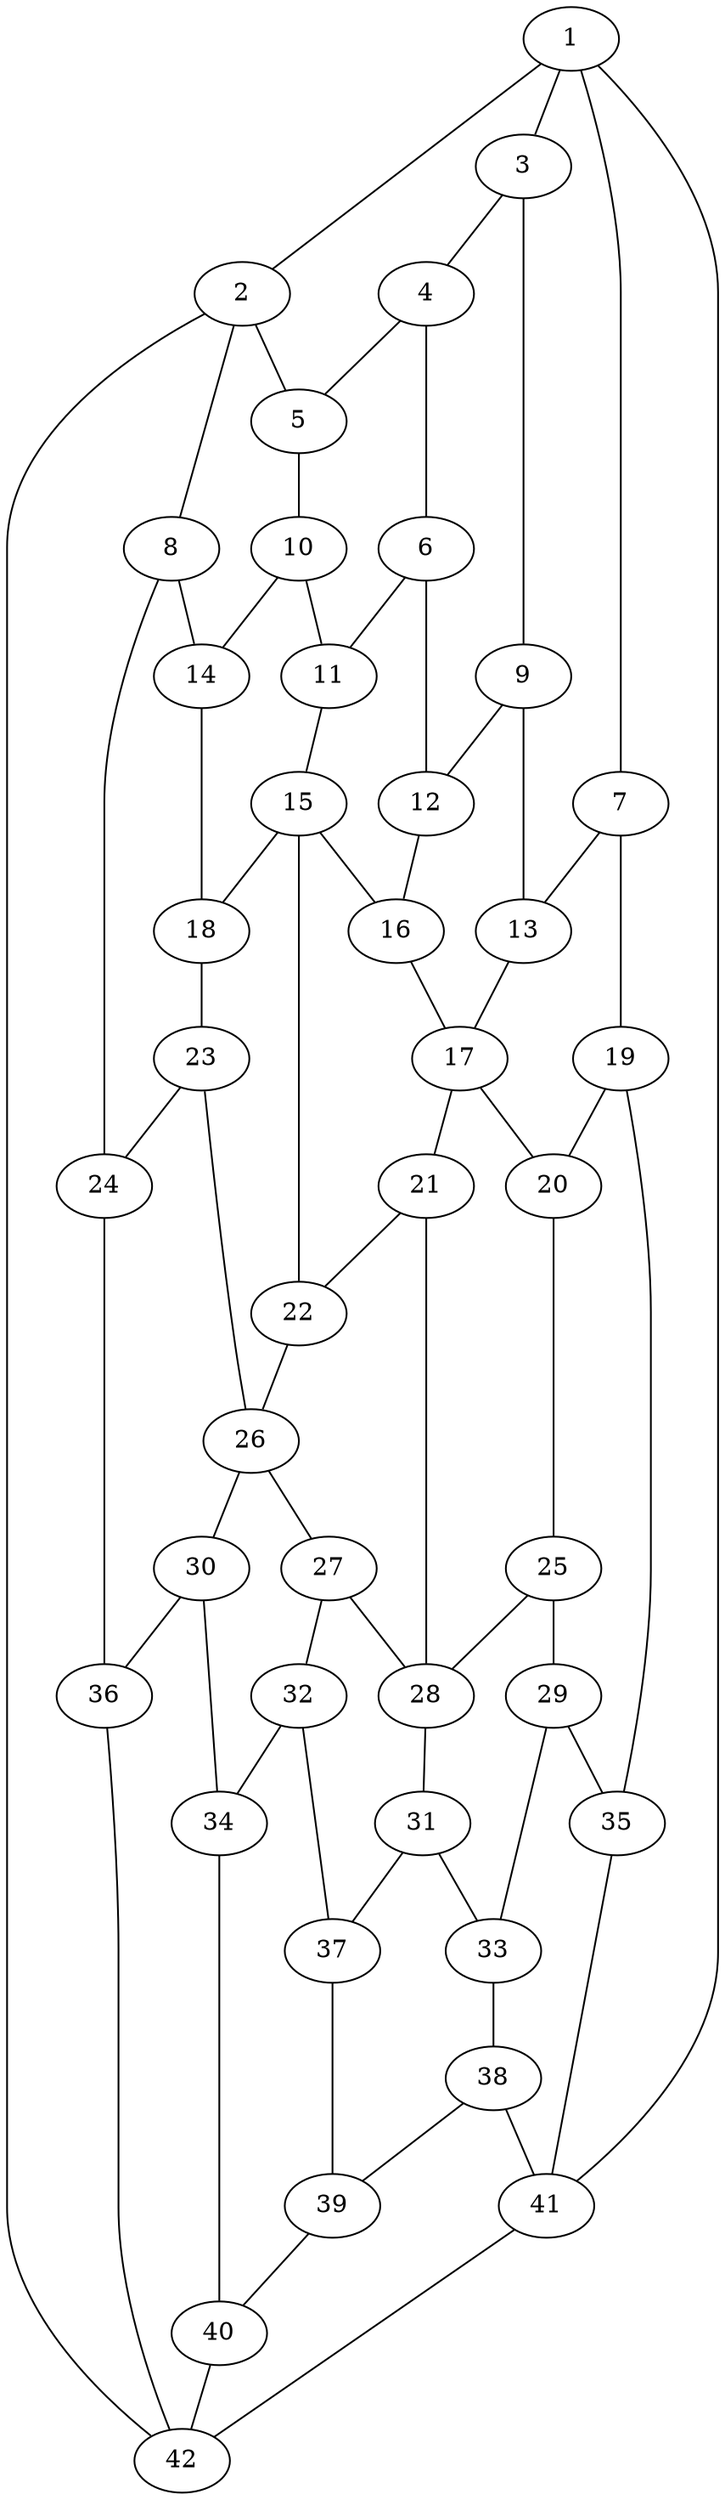 graph {
  1 -- 2;
  1 -- 3;
  1 -- 7;
  1 -- 41;
  2 -- 5;
  2 -- 8;
  2 -- 42;
  3 -- 4;
  3 -- 9;
  4 -- 5;
  4 -- 6;
  5 -- 10;
  6 -- 11;
  6 -- 12;
  7 -- 13;
  7 -- 19;
  8 -- 14;
  8 -- 24;
  9 -- 12;
  9 -- 13;
  10 -- 11;
  10 -- 14;
  11 -- 15;
  12 -- 16;
  13 -- 17;
  14 -- 18;
  15 -- 16;
  15 -- 18;
  15 -- 22;
  16 -- 17;
  17 -- 20;
  17 -- 21;
  18 -- 23;
  19 -- 20;
  19 -- 35;
  20 -- 25;
  21 -- 22;
  21 -- 28;
  22 -- 26;
  23 -- 24;
  23 -- 26;
  24 -- 36;
  25 -- 28;
  25 -- 29;
  26 -- 27;
  26 -- 30;
  27 -- 28;
  27 -- 32;
  28 -- 31;
  29 -- 33;
  29 -- 35;
  30 -- 34;
  30 -- 36;
  31 -- 33;
  31 -- 37;
  32 -- 34;
  32 -- 37;
  33 -- 38;
  34 -- 40;
  35 -- 41;
  36 -- 42;
  37 -- 39;
  38 -- 39;
  38 -- 41;
  39 -- 40;
  40 -- 42;
  41 -- 42;
}